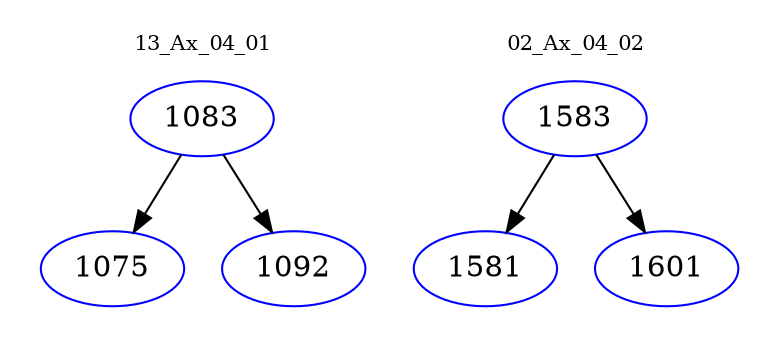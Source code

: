digraph{
subgraph cluster_0 {
color = white
label = "13_Ax_04_01";
fontsize=10;
T0_1083 [label="1083", color="blue"]
T0_1083 -> T0_1075 [color="black"]
T0_1075 [label="1075", color="blue"]
T0_1083 -> T0_1092 [color="black"]
T0_1092 [label="1092", color="blue"]
}
subgraph cluster_1 {
color = white
label = "02_Ax_04_02";
fontsize=10;
T1_1583 [label="1583", color="blue"]
T1_1583 -> T1_1581 [color="black"]
T1_1581 [label="1581", color="blue"]
T1_1583 -> T1_1601 [color="black"]
T1_1601 [label="1601", color="blue"]
}
}
